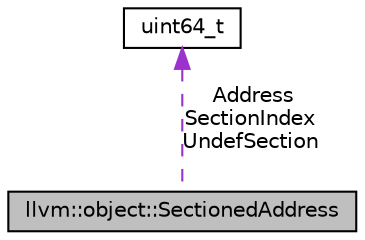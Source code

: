 digraph "llvm::object::SectionedAddress"
{
 // LATEX_PDF_SIZE
  bgcolor="transparent";
  edge [fontname="Helvetica",fontsize="10",labelfontname="Helvetica",labelfontsize="10"];
  node [fontname="Helvetica",fontsize="10",shape="box"];
  Node1 [label="llvm::object::SectionedAddress",height=0.2,width=0.4,color="black", fillcolor="grey75", style="filled", fontcolor="black",tooltip=" "];
  Node2 -> Node1 [dir="back",color="darkorchid3",fontsize="10",style="dashed",label=" Address\nSectionIndex\nUndefSection" ,fontname="Helvetica"];
  Node2 [label="uint64_t",height=0.2,width=0.4,color="black",tooltip=" "];
}
